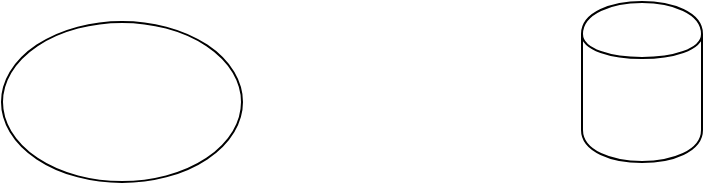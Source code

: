 <mxfile version="12.1.3" type="github" pages="1"><diagram id="dmPhvGibwG8DC3O7VZFk" name="第 1 页"><mxGraphModel dx="1408" dy="699" grid="1" gridSize="10" guides="1" tooltips="1" connect="1" arrows="1" fold="1" page="1" pageScale="1" pageWidth="827" pageHeight="1169" math="0" shadow="0"><root><mxCell id="0"/><mxCell id="1" parent="0"/><mxCell id="3CZ-5xPgW8T0sUtmVq8k-1" value="" style="ellipse;whiteSpace=wrap;html=1;" vertex="1" parent="1"><mxGeometry x="180" y="100" width="120" height="80" as="geometry"/></mxCell><mxCell id="3CZ-5xPgW8T0sUtmVq8k-2" value="" style="shape=cylinder;whiteSpace=wrap;html=1;boundedLbl=1;backgroundOutline=1;" vertex="1" parent="1"><mxGeometry x="470" y="90" width="60" height="80" as="geometry"/></mxCell></root></mxGraphModel></diagram></mxfile>